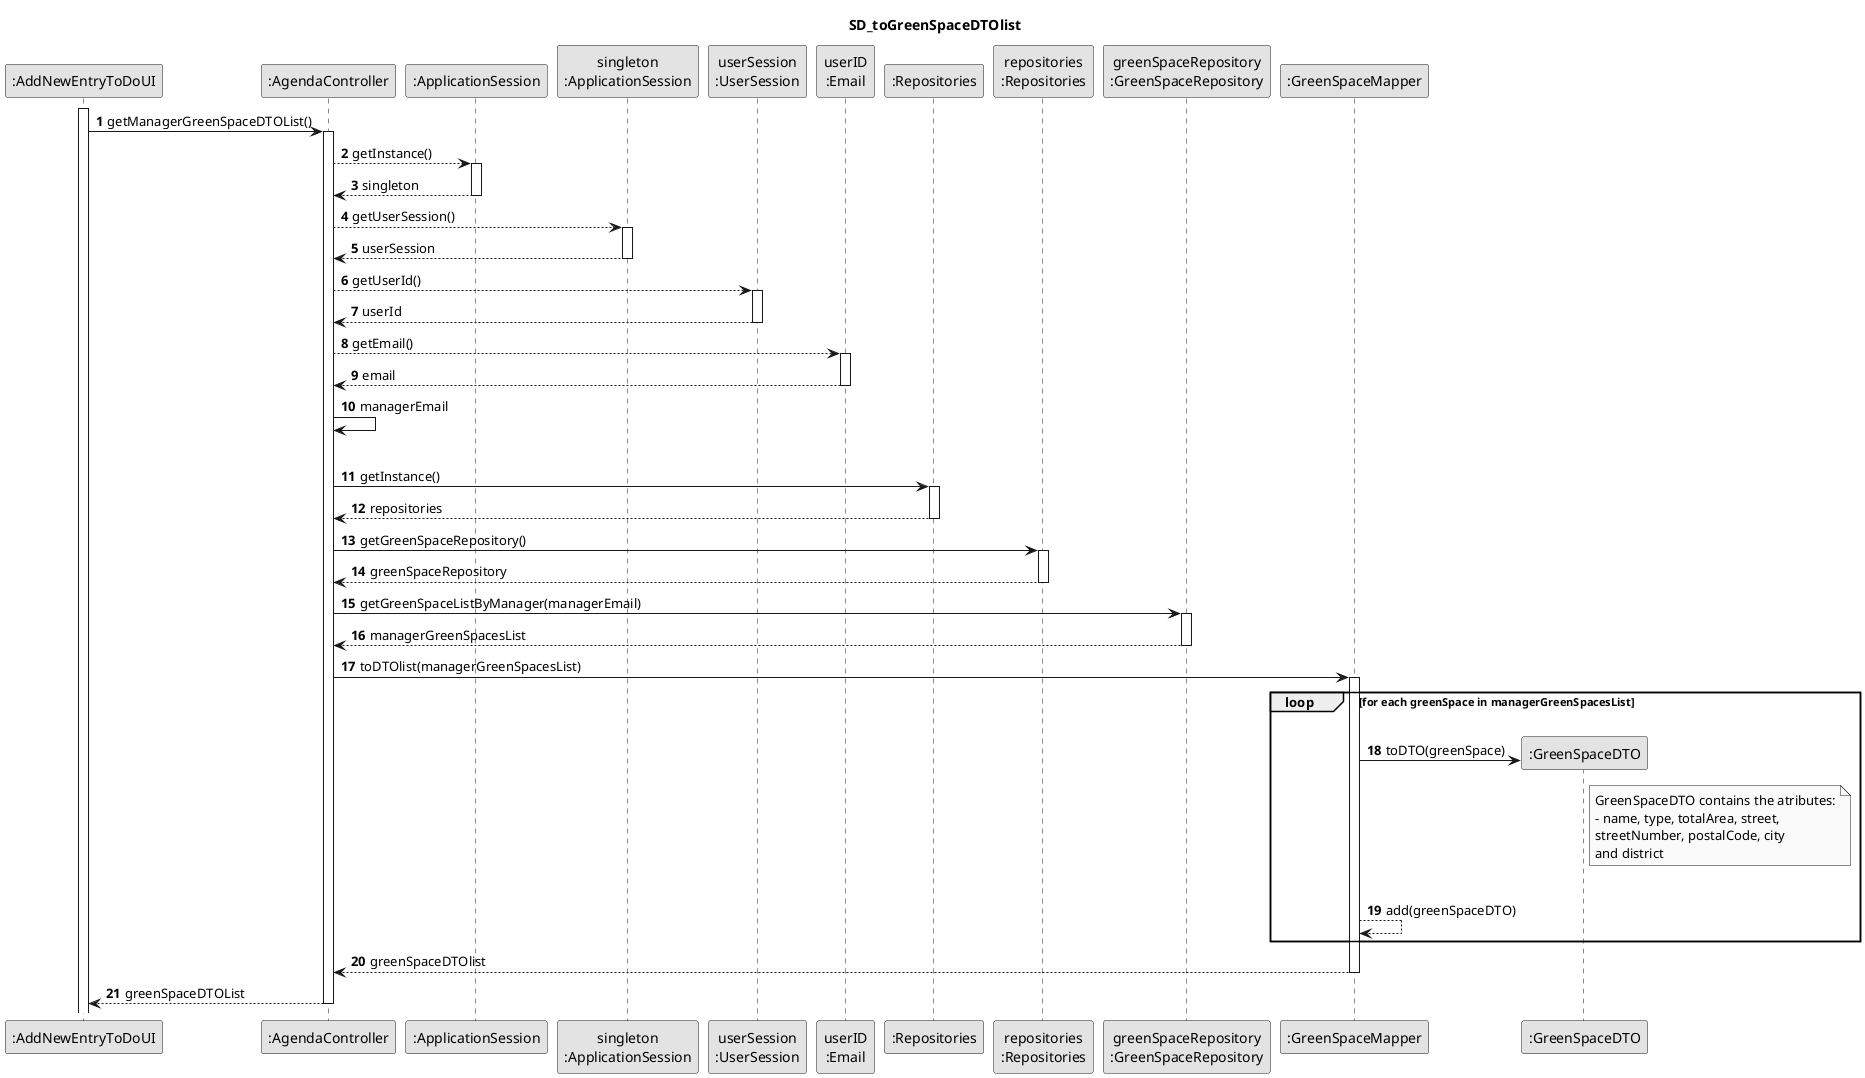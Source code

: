 @startuml
skinparam monochrome true
skinparam packageStyle rectangle
skinparam shadowing false

title SD_toGreenSpaceDTOlist

autonumber


participant ":AddNewEntryToDoUI" as UI
participant ":AgendaController" as CTRL
participant ":ApplicationSession" as APP
participant "singleton\n:ApplicationSession" as APPSingleton
participant "userSession\n:UserSession" as UserSession
participant "userID\n:Email" as Email
participant ":Repositories" as REPO
participant "repositories\n:Repositories" as REPOInstance
participant "greenSpaceRepository\n:GreenSpaceRepository" as GreenSpaceREPO
participant ":GreenSpaceMapper" as GreenSpaceMapper
participant ":GreenSpaceDTO" as GreenSpaceDTO


    activate UI

    UI -> CTRL : getManagerGreenSpaceDTOList()
    activate CTRL

    CTRL --> APP : getInstance()
                activate APP

                    APP --> CTRL : singleton
                deactivate APP

                CTRL --> APPSingleton : getUserSession()
                activate APPSingleton

                    APPSingleton --> CTRL : userSession
                deactivate APPSingleton

                CTRL --> UserSession : getUserId()
                activate UserSession

                    UserSession --> CTRL : userId
                deactivate UserSession

                CTRL --> Email : getEmail()
                activate Email

                    Email --> CTRL : email
                deactivate Email

                CTRL -> CTRL : managerEmail
                |||

        CTRL -> REPO : getInstance()
        activate REPO

            REPO --> CTRL : repositories
        deactivate REPO
        CTRL -> REPOInstance: getGreenSpaceRepository()

        activate REPOInstance

            REPOInstance --> CTRL : greenSpaceRepository
        deactivate REPOInstance

        CTRL -> GreenSpaceREPO : getGreenSpaceListByManager(managerEmail)
        activate GreenSpaceREPO

        GreenSpaceREPO --> CTRL : managerGreenSpacesList

        deactivate GreenSpaceREPO

        CTRL -> GreenSpaceMapper : toDTOlist(managerGreenSpacesList)

        activate GreenSpaceMapper
loop for each greenSpace in managerGreenSpacesList
|||
            GreenSpaceMapper -> GreenSpaceDTO** : toDTO(greenSpace)

            note right of GreenSpaceDTO
                                GreenSpaceDTO contains the atributes:
                                - name, type, totalArea, street,
                                streetNumber, postalCode, city
                                and district
                                                          end note
                            |||
            GreenSpaceMapper --> GreenSpaceMapper : add(greenSpaceDTO)

end loop
            GreenSpaceMapper --> CTRL : greenSpaceDTOlist



        deactivate GreenSpaceMapper









CTRL --> UI : greenSpaceDTOList
    deactivate CTRL



@enduml